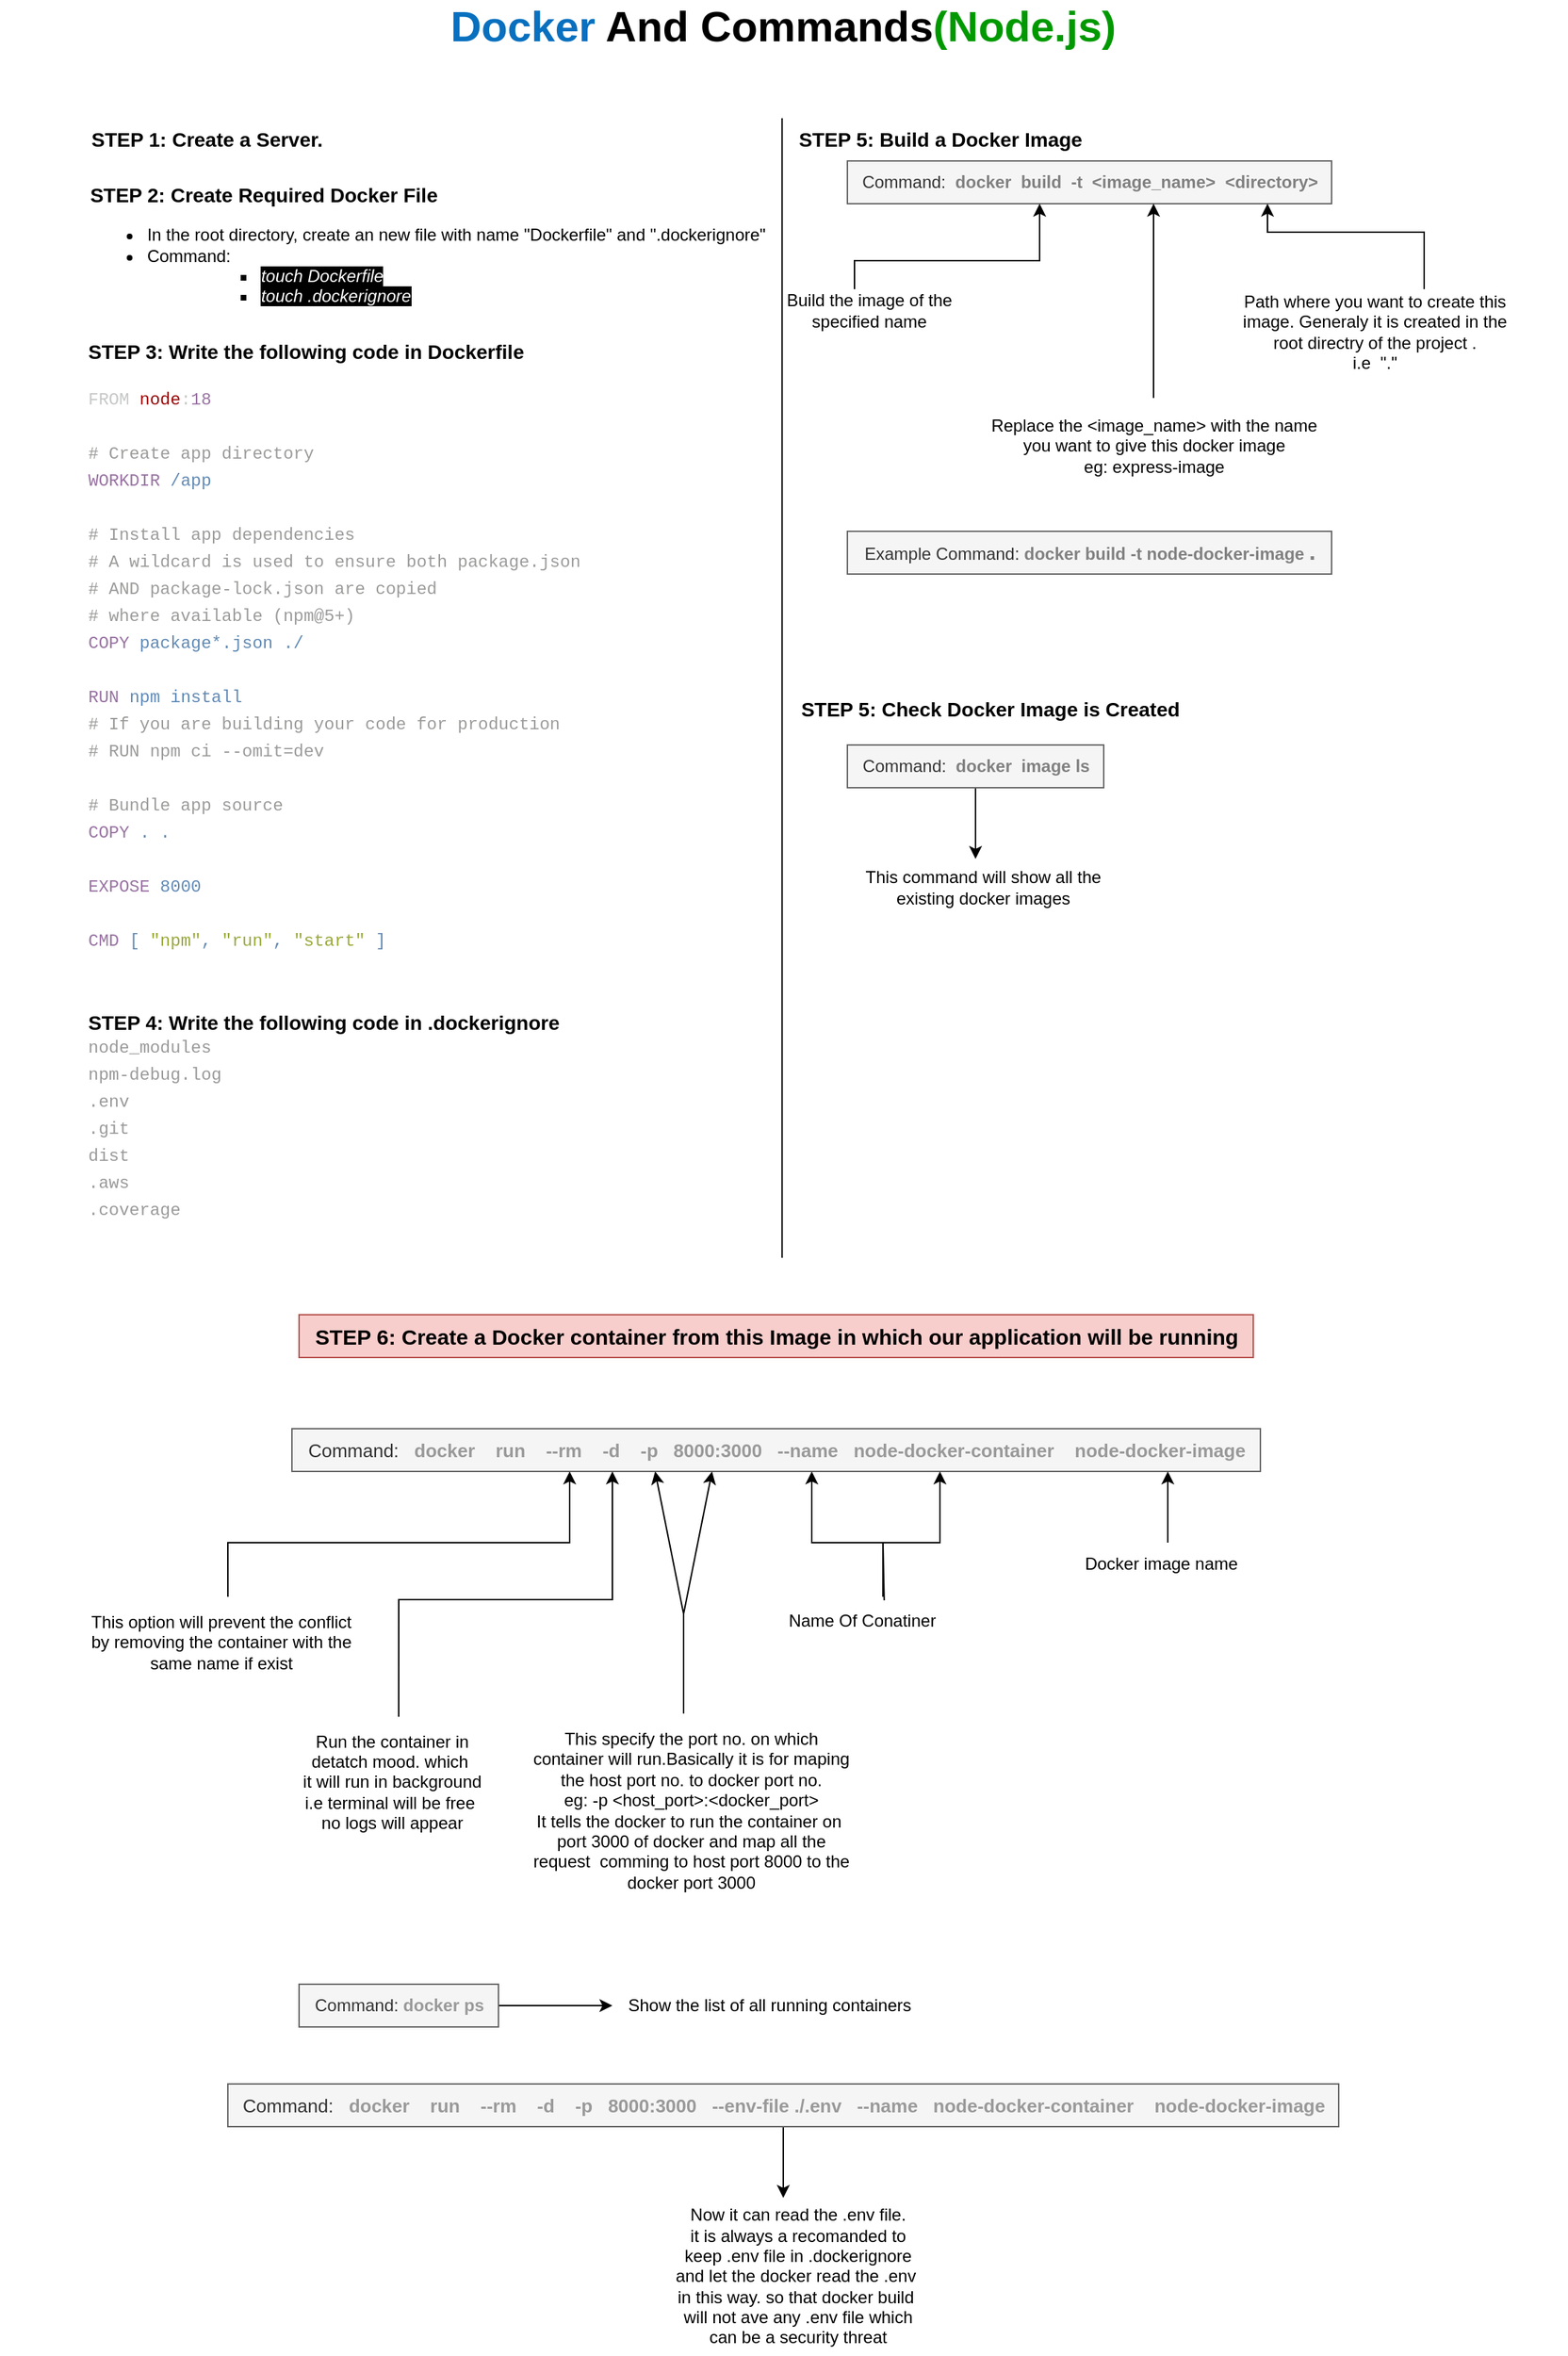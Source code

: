 <mxfile version="21.6.2" type="github">
  <diagram name="Page-1" id="8zA1Y8aCRXmYHgJdUoUw">
    <mxGraphModel dx="1434" dy="788" grid="1" gridSize="10" guides="1" tooltips="1" connect="1" arrows="1" fold="1" page="1" pageScale="1" pageWidth="1100" pageHeight="1700" math="0" shadow="0">
      <root>
        <mxCell id="0" />
        <mxCell id="1" parent="0" />
        <mxCell id="1EBvca1nWh1dLmEHwAiq-1" value="&lt;b&gt;&lt;font style=&quot;font-size: 30px;&quot;&gt;&lt;font color=&quot;#0870bf&quot;&gt;Docker&lt;/font&gt; And Commands&lt;font color=&quot;#009900&quot;&gt;(Node.js)&lt;/font&gt;&lt;/font&gt;&lt;/b&gt;" style="text;html=1;strokeColor=none;fillColor=none;align=center;verticalAlign=middle;whiteSpace=wrap;rounded=0;" parent="1" vertex="1">
          <mxGeometry y="40" width="1100" height="30" as="geometry" />
        </mxCell>
        <mxCell id="1EBvca1nWh1dLmEHwAiq-2" value="&lt;b&gt;&lt;font style=&quot;font-size: 14px;&quot;&gt;STEP 1: Create a Server.&lt;/font&gt;&lt;/b&gt;" style="text;html=1;align=center;verticalAlign=middle;resizable=0;points=[];autosize=1;strokeColor=none;fillColor=none;" parent="1" vertex="1">
          <mxGeometry x="50" y="120" width="190" height="30" as="geometry" />
        </mxCell>
        <mxCell id="1EBvca1nWh1dLmEHwAiq-3" value="&lt;div style=&quot;text-align: left; font-size: 14px;&quot;&gt;&lt;b&gt;STEP 2: Create Required Docker File&lt;/b&gt;&lt;/div&gt;&lt;div style=&quot;text-align: left;&quot;&gt;&lt;ul&gt;&lt;li&gt;In the root directory, create an new file with name &quot;Dockerfile&quot; and &quot;.dockerignore&quot;&lt;/li&gt;&lt;li&gt;&lt;span style=&quot;background-color: initial;&quot;&gt;Command:&amp;nbsp;&lt;/span&gt;&lt;/li&gt;&lt;ul&gt;&lt;ul&gt;&lt;li&gt;&lt;span style=&quot;background-color: rgb(0, 0, 0);&quot;&gt;&lt;font color=&quot;#ffffff&quot;&gt;&lt;i&gt;touch Dockerfile&lt;/i&gt;&lt;/font&gt;&lt;/span&gt;&lt;/li&gt;&lt;li&gt;&lt;span style=&quot;background-color: rgb(0, 0, 0);&quot;&gt;&lt;font color=&quot;#ffffff&quot;&gt;&lt;i&gt;touch .dockerignore&lt;/i&gt;&lt;/font&gt;&lt;/span&gt;&lt;/li&gt;&lt;/ul&gt;&lt;/ul&gt;&lt;/ul&gt;&lt;/div&gt;" style="text;html=1;align=center;verticalAlign=middle;resizable=0;points=[];autosize=1;strokeColor=none;fillColor=none;" parent="1" vertex="1">
          <mxGeometry x="50" y="160" width="500" height="110" as="geometry" />
        </mxCell>
        <mxCell id="1EBvca1nWh1dLmEHwAiq-4" value="&lt;b&gt;&lt;font style=&quot;font-size: 14px; background-color: rgb(255, 255, 255);&quot;&gt;STEP 3: Write the following code in Dockerfile&lt;br&gt;&lt;br&gt;&lt;/font&gt;&lt;/b&gt;&lt;div style=&quot;color: rgb(197, 200, 198); font-family: Consolas, &amp;quot;Courier New&amp;quot;, monospace; line-height: 19px;&quot;&gt;&lt;div&gt;&lt;span style=&quot;background-color: rgb(255, 255, 255);&quot;&gt;FROM &lt;span style=&quot;color: #9b0000;&quot;&gt;node&lt;/span&gt;:&lt;span style=&quot;color: #9872a2;&quot;&gt;18&lt;/span&gt;&lt;/span&gt;&lt;/div&gt;&lt;span style=&quot;background-color: rgb(255, 255, 255);&quot;&gt;&lt;br&gt;&lt;/span&gt;&lt;div&gt;&lt;span style=&quot;color: rgb(154, 155, 153); background-color: rgb(255, 255, 255);&quot;&gt;# Create app directory&lt;/span&gt;&lt;/div&gt;&lt;div&gt;&lt;span style=&quot;background-color: rgb(255, 255, 255);&quot;&gt;&lt;span style=&quot;color: #9872a2;&quot;&gt;WORKDIR&lt;/span&gt; &lt;span style=&quot;color: #6089b4;&quot;&gt;/app&lt;/span&gt;&lt;/span&gt;&lt;/div&gt;&lt;span style=&quot;background-color: rgb(255, 255, 255);&quot;&gt;&lt;br&gt;&lt;/span&gt;&lt;div&gt;&lt;span style=&quot;color: rgb(154, 155, 153); background-color: rgb(255, 255, 255);&quot;&gt;# Install app dependencies&lt;/span&gt;&lt;/div&gt;&lt;div&gt;&lt;span style=&quot;color: rgb(154, 155, 153); background-color: rgb(255, 255, 255);&quot;&gt;# A wildcard is used to ensure both package.json&amp;nbsp;&lt;/span&gt;&lt;/div&gt;&lt;div&gt;&lt;span style=&quot;color: rgb(154, 155, 153); background-color: rgb(255, 255, 255);&quot;&gt;# AND package-lock.json are copied&lt;/span&gt;&lt;/div&gt;&lt;div&gt;&lt;span style=&quot;color: rgb(154, 155, 153); background-color: rgb(255, 255, 255);&quot;&gt;# where available (npm@5+)&lt;/span&gt;&lt;/div&gt;&lt;div&gt;&lt;span style=&quot;background-color: rgb(255, 255, 255);&quot;&gt;&lt;span style=&quot;color: #9872a2;&quot;&gt;COPY&lt;/span&gt; &lt;span style=&quot;color: #6089b4;&quot;&gt;package*.json&lt;/span&gt; &lt;span style=&quot;color: #6089b4;&quot;&gt;./&lt;/span&gt;&lt;/span&gt;&lt;/div&gt;&lt;span style=&quot;background-color: rgb(255, 255, 255);&quot;&gt;&lt;br&gt;&lt;/span&gt;&lt;div&gt;&lt;span style=&quot;background-color: rgb(255, 255, 255);&quot;&gt;&lt;span style=&quot;color: #9872a2;&quot;&gt;RUN&lt;/span&gt; &lt;span style=&quot;color: #6089b4;&quot;&gt;npm&lt;/span&gt; &lt;span style=&quot;color: #6089b4;&quot;&gt;install&lt;/span&gt;&lt;/span&gt;&lt;/div&gt;&lt;div&gt;&lt;span style=&quot;color: rgb(154, 155, 153); background-color: rgb(255, 255, 255);&quot;&gt;# If you are building your code for production&lt;/span&gt;&lt;/div&gt;&lt;div&gt;&lt;span style=&quot;color: rgb(154, 155, 153); background-color: rgb(255, 255, 255);&quot;&gt;# RUN npm ci --omit=dev&lt;/span&gt;&lt;/div&gt;&lt;span style=&quot;background-color: rgb(255, 255, 255);&quot;&gt;&lt;br&gt;&lt;/span&gt;&lt;div&gt;&lt;span style=&quot;color: rgb(154, 155, 153); background-color: rgb(255, 255, 255);&quot;&gt;# Bundle app source&lt;/span&gt;&lt;/div&gt;&lt;div&gt;&lt;span style=&quot;background-color: rgb(255, 255, 255);&quot;&gt;&lt;span style=&quot;color: #9872a2;&quot;&gt;COPY&lt;/span&gt; &lt;span style=&quot;color: #6089b4;&quot;&gt;.&lt;/span&gt; &lt;span style=&quot;color: #6089b4;&quot;&gt;.&lt;/span&gt;&lt;/span&gt;&lt;/div&gt;&lt;span style=&quot;background-color: rgb(255, 255, 255);&quot;&gt;&lt;br&gt;&lt;/span&gt;&lt;div&gt;&lt;span style=&quot;background-color: rgb(255, 255, 255);&quot;&gt;&lt;span style=&quot;color: #9872a2;&quot;&gt;EXPOSE&lt;/span&gt; &lt;span style=&quot;color: #6089b4;&quot;&gt;8000&lt;/span&gt;&lt;/span&gt;&lt;/div&gt;&lt;span style=&quot;background-color: rgb(255, 255, 255);&quot;&gt;&lt;br&gt;&lt;/span&gt;&lt;div&gt;&lt;span style=&quot;background-color: rgb(255, 255, 255);&quot;&gt;&lt;span style=&quot;color: rgb(152, 114, 162);&quot;&gt;CMD&lt;/span&gt; &lt;span style=&quot;color: rgb(96, 137, 180);&quot;&gt;[&lt;/span&gt; &lt;span style=&quot;color: rgb(154, 168, 58);&quot;&gt;&quot;npm&quot;&lt;/span&gt;&lt;span style=&quot;color: rgb(96, 137, 180);&quot;&gt;,&lt;/span&gt; &lt;span style=&quot;color: rgb(154, 168, 58);&quot;&gt;&quot;run&quot;&lt;/span&gt;&lt;span style=&quot;color: rgb(96, 137, 180);&quot;&gt;,&lt;/span&gt; &lt;span style=&quot;color: rgb(154, 168, 58);&quot;&gt;&quot;start&quot;&lt;/span&gt; &lt;span style=&quot;color: rgb(96, 137, 180);&quot;&gt;]&lt;/span&gt;&lt;/span&gt;&lt;/div&gt;&lt;/div&gt;&lt;b&gt;&lt;font style=&quot;font-size: 14px;&quot;&gt;&lt;br&gt;&lt;/font&gt;&lt;/b&gt;" style="text;html=1;align=left;verticalAlign=middle;resizable=0;points=[];autosize=1;strokeColor=none;fillColor=none;" parent="1" vertex="1">
          <mxGeometry x="60" y="270" width="350" height="460" as="geometry" />
        </mxCell>
        <mxCell id="1EBvca1nWh1dLmEHwAiq-6" value="&lt;b&gt;&lt;font style=&quot;font-size: 14px; background-color: rgb(255, 255, 255);&quot;&gt;STEP 4: Write the following code in .dockerignore&lt;br&gt;&lt;/font&gt;&lt;/b&gt;&lt;div style=&quot;font-family: Consolas, &amp;quot;Courier New&amp;quot;, monospace; line-height: 19px;&quot;&gt;&lt;div style=&quot;&quot;&gt;&lt;span style=&quot;background-color: rgb(255, 255, 255);&quot;&gt;&lt;font style=&quot;font-size: 12px;&quot; color=&quot;#999999&quot;&gt;node_modules&lt;/font&gt;&lt;/span&gt;&lt;/div&gt;&lt;div style=&quot;&quot;&gt;&lt;span style=&quot;background-color: rgb(255, 255, 255);&quot;&gt;&lt;font style=&quot;font-size: 12px;&quot; color=&quot;#999999&quot;&gt;npm-debug.log&lt;/font&gt;&lt;/span&gt;&lt;/div&gt;&lt;div style=&quot;&quot;&gt;&lt;span style=&quot;background-color: rgb(255, 255, 255);&quot;&gt;&lt;font style=&quot;font-size: 12px;&quot; color=&quot;#999999&quot;&gt;.env&lt;/font&gt;&lt;/span&gt;&lt;/div&gt;&lt;div style=&quot;&quot;&gt;&lt;span style=&quot;background-color: rgb(255, 255, 255);&quot;&gt;&lt;font style=&quot;font-size: 12px;&quot; color=&quot;#999999&quot;&gt;.git&lt;/font&gt;&lt;/span&gt;&lt;/div&gt;&lt;div style=&quot;&quot;&gt;&lt;span style=&quot;background-color: rgb(255, 255, 255);&quot;&gt;&lt;font style=&quot;font-size: 12px;&quot; color=&quot;#999999&quot;&gt;dist&lt;/font&gt;&lt;/span&gt;&lt;/div&gt;&lt;div style=&quot;&quot;&gt;&lt;span style=&quot;background-color: rgb(255, 255, 255);&quot;&gt;&lt;font style=&quot;font-size: 12px;&quot; color=&quot;#999999&quot;&gt;.aws&lt;/font&gt;&lt;/span&gt;&lt;/div&gt;&lt;div style=&quot;&quot;&gt;&lt;span style=&quot;background-color: rgb(255, 255, 255);&quot;&gt;&lt;font style=&quot;font-size: 12px;&quot; color=&quot;#999999&quot;&gt;.coverage&lt;/font&gt;&lt;/span&gt;&lt;/div&gt;&lt;/div&gt;&lt;b&gt;&lt;font style=&quot;font-size: 14px;&quot;&gt;&lt;br&gt;&lt;/font&gt;&lt;/b&gt;" style="text;html=1;align=left;verticalAlign=middle;resizable=0;points=[];autosize=1;strokeColor=none;fillColor=none;" parent="1" vertex="1">
          <mxGeometry x="60" y="740" width="350" height="180" as="geometry" />
        </mxCell>
        <mxCell id="1EBvca1nWh1dLmEHwAiq-7" value="" style="endArrow=none;html=1;rounded=0;" parent="1" edge="1">
          <mxGeometry width="50" height="50" relative="1" as="geometry">
            <mxPoint x="549.17" y="920" as="sourcePoint" />
            <mxPoint x="549.17" y="120" as="targetPoint" />
          </mxGeometry>
        </mxCell>
        <mxCell id="1EBvca1nWh1dLmEHwAiq-10" value="&lt;font style=&quot;font-size: 14px;&quot;&gt;&lt;b&gt;STEP 5: Build a Docker Image&lt;/b&gt;&lt;/font&gt;" style="text;html=1;align=center;verticalAlign=middle;resizable=0;points=[];autosize=1;strokeColor=none;fillColor=none;" parent="1" vertex="1">
          <mxGeometry x="550" y="120" width="220" height="30" as="geometry" />
        </mxCell>
        <mxCell id="1EBvca1nWh1dLmEHwAiq-11" value="Command:&amp;nbsp;&amp;nbsp;&lt;font color=&quot;#808080&quot;&gt;&lt;b&gt;docker&amp;nbsp; build&amp;nbsp; -t&amp;nbsp; &amp;lt;image_name&amp;gt;&amp;nbsp; &amp;lt;directory&amp;gt;&lt;/b&gt;&lt;/font&gt;" style="text;html=1;align=center;verticalAlign=middle;resizable=0;points=[];autosize=1;strokeColor=#666666;fillColor=#f5f5f5;fontColor=#333333;" parent="1" vertex="1">
          <mxGeometry x="595" y="150" width="340" height="30" as="geometry" />
        </mxCell>
        <mxCell id="1EBvca1nWh1dLmEHwAiq-12" value="" style="endArrow=classic;html=1;rounded=0;" parent="1" edge="1">
          <mxGeometry width="50" height="50" relative="1" as="geometry">
            <mxPoint x="600" y="240" as="sourcePoint" />
            <mxPoint x="730" y="180" as="targetPoint" />
            <Array as="points">
              <mxPoint x="600" y="220" />
              <mxPoint x="730" y="220" />
            </Array>
          </mxGeometry>
        </mxCell>
        <mxCell id="1EBvca1nWh1dLmEHwAiq-13" value="Build the image of the &lt;br&gt;specified name" style="text;html=1;align=center;verticalAlign=middle;resizable=0;points=[];autosize=1;strokeColor=none;fillColor=none;" parent="1" vertex="1">
          <mxGeometry x="540" y="235" width="140" height="40" as="geometry" />
        </mxCell>
        <mxCell id="1EBvca1nWh1dLmEHwAiq-14" value="" style="endArrow=classic;html=1;rounded=0;exitX=0.5;exitY=-0.061;exitDx=0;exitDy=0;exitPerimeter=0;" parent="1" source="1EBvca1nWh1dLmEHwAiq-15" edge="1">
          <mxGeometry width="50" height="50" relative="1" as="geometry">
            <mxPoint x="810" y="240" as="sourcePoint" />
            <mxPoint x="810" y="180" as="targetPoint" />
          </mxGeometry>
        </mxCell>
        <mxCell id="1EBvca1nWh1dLmEHwAiq-15" value="Replace the &amp;lt;image_name&amp;gt; with the name &lt;br&gt;you want to give this docker image&lt;br&gt;eg: express-image" style="text;html=1;align=center;verticalAlign=middle;resizable=0;points=[];autosize=1;strokeColor=none;fillColor=none;" parent="1" vertex="1">
          <mxGeometry x="685" y="320" width="250" height="60" as="geometry" />
        </mxCell>
        <mxCell id="1EBvca1nWh1dLmEHwAiq-16" value="" style="endArrow=classic;html=1;rounded=0;" parent="1" edge="1">
          <mxGeometry width="50" height="50" relative="1" as="geometry">
            <mxPoint x="1000" y="240" as="sourcePoint" />
            <mxPoint x="890" y="180" as="targetPoint" />
            <Array as="points">
              <mxPoint x="1000" y="200" />
              <mxPoint x="890" y="200" />
            </Array>
          </mxGeometry>
        </mxCell>
        <mxCell id="1EBvca1nWh1dLmEHwAiq-17" value="Path where you want to create this &lt;br&gt;image. Generaly it is created in the &lt;br&gt;root directry of the project .&lt;br&gt;i.e&amp;nbsp; &quot;.&quot;" style="text;html=1;align=center;verticalAlign=middle;resizable=0;points=[];autosize=1;strokeColor=none;fillColor=none;" parent="1" vertex="1">
          <mxGeometry x="860" y="235" width="210" height="70" as="geometry" />
        </mxCell>
        <mxCell id="1EBvca1nWh1dLmEHwAiq-18" value="Example Command: &lt;b&gt;&lt;font style=&quot;font-size: 12px;&quot; color=&quot;#808080&quot;&gt;docker build -t node-docker-image &lt;/font&gt;&lt;font style=&quot;font-size: 17px;&quot; color=&quot;#808080&quot;&gt;.&lt;/font&gt;&lt;/b&gt;" style="text;html=1;align=center;verticalAlign=middle;resizable=0;points=[];autosize=1;strokeColor=#666666;fillColor=#f5f5f5;fontColor=#333333;" parent="1" vertex="1">
          <mxGeometry x="595" y="410" width="340" height="30" as="geometry" />
        </mxCell>
        <mxCell id="1EBvca1nWh1dLmEHwAiq-20" value="&lt;font style=&quot;font-size: 14px;&quot;&gt;&lt;b&gt;STEP 5: Check Docker Image is Created&lt;/b&gt;&lt;/font&gt;" style="text;html=1;align=center;verticalAlign=middle;resizable=0;points=[];autosize=1;strokeColor=none;fillColor=none;" parent="1" vertex="1">
          <mxGeometry x="550" y="520" width="290" height="30" as="geometry" />
        </mxCell>
        <mxCell id="1EBvca1nWh1dLmEHwAiq-28" value="" style="edgeStyle=orthogonalEdgeStyle;rounded=0;orthogonalLoop=1;jettySize=auto;html=1;" parent="1" source="1EBvca1nWh1dLmEHwAiq-21" edge="1">
          <mxGeometry relative="1" as="geometry">
            <mxPoint x="685" y="640" as="targetPoint" />
          </mxGeometry>
        </mxCell>
        <mxCell id="1EBvca1nWh1dLmEHwAiq-21" value="Command:&amp;nbsp;&amp;nbsp;&lt;font color=&quot;#808080&quot;&gt;&lt;b&gt;docker&amp;nbsp; image ls&lt;/b&gt;&lt;/font&gt;" style="text;html=1;align=center;verticalAlign=middle;resizable=0;points=[];autosize=1;strokeColor=#666666;fillColor=#f5f5f5;fontColor=#333333;" parent="1" vertex="1">
          <mxGeometry x="595" y="560" width="180" height="30" as="geometry" />
        </mxCell>
        <mxCell id="1EBvca1nWh1dLmEHwAiq-29" value="This command will show all the &lt;br&gt;existing docker images" style="text;html=1;align=center;verticalAlign=middle;resizable=0;points=[];autosize=1;strokeColor=none;fillColor=none;" parent="1" vertex="1">
          <mxGeometry x="595" y="640" width="190" height="40" as="geometry" />
        </mxCell>
        <mxCell id="1EBvca1nWh1dLmEHwAiq-32" value="&lt;b style=&quot;&quot;&gt;&lt;font style=&quot;font-size: 15px;&quot;&gt;STEP 6: Create a Docker container from this Image in which our application will be running&lt;/font&gt;&lt;/b&gt;" style="text;html=1;align=center;verticalAlign=middle;resizable=0;points=[];autosize=1;strokeColor=#b85450;fillColor=#f8cecc;" parent="1" vertex="1">
          <mxGeometry x="210" y="960" width="670" height="30" as="geometry" />
        </mxCell>
        <mxCell id="1EBvca1nWh1dLmEHwAiq-33" value="&lt;font style=&quot;font-size: 13px;&quot;&gt;Command:&amp;nbsp; &amp;nbsp;&lt;font color=&quot;#999999&quot; style=&quot;font-size: 13px;&quot;&gt;&lt;b style=&quot;&quot;&gt;docker&amp;nbsp; &amp;nbsp; run&amp;nbsp; &amp;nbsp; --rm&amp;nbsp; &amp;nbsp; -d&amp;nbsp; &amp;nbsp; -p&amp;nbsp; &amp;nbsp;8000:3000&amp;nbsp; &amp;nbsp;--name&amp;nbsp; &amp;nbsp;node-docker-container&amp;nbsp; &amp;nbsp; node-docker-image&lt;/b&gt;&lt;/font&gt;&lt;/font&gt;" style="text;html=1;align=center;verticalAlign=middle;resizable=0;points=[];autosize=1;strokeColor=#666666;fillColor=#f5f5f5;fontColor=#333333;" parent="1" vertex="1">
          <mxGeometry x="205" y="1040" width="680" height="30" as="geometry" />
        </mxCell>
        <mxCell id="1EBvca1nWh1dLmEHwAiq-34" value="" style="endArrow=classic;html=1;rounded=0;exitX=0.533;exitY=-0.009;exitDx=0;exitDy=0;exitPerimeter=0;" parent="1" source="1EBvca1nWh1dLmEHwAiq-44" edge="1">
          <mxGeometry width="50" height="50" relative="1" as="geometry">
            <mxPoint x="280" y="1220" as="sourcePoint" />
            <mxPoint x="430" y="1070" as="targetPoint" />
            <Array as="points">
              <mxPoint x="280" y="1160" />
              <mxPoint x="430" y="1160" />
            </Array>
          </mxGeometry>
        </mxCell>
        <mxCell id="1EBvca1nWh1dLmEHwAiq-35" value="" style="endArrow=classic;html=1;rounded=0;exitX=0.524;exitY=-0.033;exitDx=0;exitDy=0;exitPerimeter=0;" parent="1" edge="1" source="1EBvca1nWh1dLmEHwAiq-43">
          <mxGeometry width="50" height="50" relative="1" as="geometry">
            <mxPoint x="120" y="1160" as="sourcePoint" />
            <mxPoint x="400" y="1070" as="targetPoint" />
            <Array as="points">
              <mxPoint x="160" y="1120" />
              <mxPoint x="400" y="1120" />
            </Array>
          </mxGeometry>
        </mxCell>
        <mxCell id="1EBvca1nWh1dLmEHwAiq-38" value="" style="endArrow=classic;html=1;rounded=0;" parent="1" edge="1">
          <mxGeometry width="50" height="50" relative="1" as="geometry">
            <mxPoint x="480" y="1240" as="sourcePoint" />
            <mxPoint x="460" y="1070" as="targetPoint" />
            <Array as="points">
              <mxPoint x="480" y="1170" />
            </Array>
          </mxGeometry>
        </mxCell>
        <mxCell id="1EBvca1nWh1dLmEHwAiq-39" value="" style="endArrow=classic;html=1;rounded=0;" parent="1" edge="1">
          <mxGeometry width="50" height="50" relative="1" as="geometry">
            <mxPoint x="480" y="1240" as="sourcePoint" />
            <mxPoint x="500" y="1070" as="targetPoint" />
            <Array as="points">
              <mxPoint x="480" y="1170" />
            </Array>
          </mxGeometry>
        </mxCell>
        <mxCell id="1EBvca1nWh1dLmEHwAiq-40" value="" style="endArrow=classic;html=1;rounded=0;exitX=0.615;exitY=-0.067;exitDx=0;exitDy=0;exitPerimeter=0;" parent="1" source="1EBvca1nWh1dLmEHwAiq-47" edge="1">
          <mxGeometry width="50" height="50" relative="1" as="geometry">
            <mxPoint x="600" y="1160" as="sourcePoint" />
            <mxPoint x="570" y="1070" as="targetPoint" />
            <Array as="points">
              <mxPoint x="620" y="1120" />
              <mxPoint x="570" y="1120" />
            </Array>
          </mxGeometry>
        </mxCell>
        <mxCell id="1EBvca1nWh1dLmEHwAiq-41" value="" style="endArrow=classic;html=1;rounded=0;exitX=0.622;exitY=0.017;exitDx=0;exitDy=0;exitPerimeter=0;" parent="1" source="1EBvca1nWh1dLmEHwAiq-47" edge="1">
          <mxGeometry width="50" height="50" relative="1" as="geometry">
            <mxPoint x="618" y="1159" as="sourcePoint" />
            <mxPoint x="660" y="1070" as="targetPoint" />
            <Array as="points">
              <mxPoint x="620" y="1120" />
              <mxPoint x="660" y="1120" />
            </Array>
          </mxGeometry>
        </mxCell>
        <mxCell id="1EBvca1nWh1dLmEHwAiq-42" value="" style="endArrow=classic;html=1;rounded=0;" parent="1" edge="1">
          <mxGeometry width="50" height="50" relative="1" as="geometry">
            <mxPoint x="820" y="1120" as="sourcePoint" />
            <mxPoint x="820" y="1070" as="targetPoint" />
          </mxGeometry>
        </mxCell>
        <mxCell id="1EBvca1nWh1dLmEHwAiq-43" value="This option will prevent the conflict &lt;br&gt;by removing the container with the &lt;br&gt;same name if exist" style="text;html=1;align=center;verticalAlign=middle;resizable=0;points=[];autosize=1;strokeColor=none;fillColor=none;" parent="1" vertex="1">
          <mxGeometry x="50" y="1160" width="210" height="60" as="geometry" />
        </mxCell>
        <mxCell id="1EBvca1nWh1dLmEHwAiq-44" value="Run the container in &lt;br&gt;detatch mood. which&amp;nbsp;&lt;br&gt;it will run in background&lt;br&gt;i.e terminal will be free&amp;nbsp;&lt;br&gt;no logs will appear" style="text;html=1;align=center;verticalAlign=middle;resizable=0;points=[];autosize=1;strokeColor=none;fillColor=none;" parent="1" vertex="1">
          <mxGeometry x="200" y="1243" width="150" height="90" as="geometry" />
        </mxCell>
        <mxCell id="1EBvca1nWh1dLmEHwAiq-46" value="This specify the port no. on which &lt;br&gt;container will run.Basically it is for maping &lt;br&gt;the host port no. to docker port no.&lt;br&gt;eg: -p &amp;lt;host_port&amp;gt;:&amp;lt;docker_port&amp;gt;&lt;br&gt;It tells the docker to run the container on&amp;nbsp;&lt;br&gt;port 3000 of docker and map all the &lt;br&gt;request&amp;nbsp; comming to host port 8000 to the &lt;br&gt;docker port 3000" style="text;html=1;align=center;verticalAlign=middle;resizable=0;points=[];autosize=1;strokeColor=none;fillColor=none;" parent="1" vertex="1">
          <mxGeometry x="360" y="1243" width="250" height="130" as="geometry" />
        </mxCell>
        <mxCell id="1EBvca1nWh1dLmEHwAiq-47" value="Name Of Conatiner" style="text;html=1;align=center;verticalAlign=middle;resizable=0;points=[];autosize=1;strokeColor=none;fillColor=none;" parent="1" vertex="1">
          <mxGeometry x="540" y="1160" width="130" height="30" as="geometry" />
        </mxCell>
        <mxCell id="1EBvca1nWh1dLmEHwAiq-50" value="Docker image name" style="text;html=1;align=center;verticalAlign=middle;resizable=0;points=[];autosize=1;strokeColor=none;fillColor=none;" parent="1" vertex="1">
          <mxGeometry x="750" y="1120" width="130" height="30" as="geometry" />
        </mxCell>
        <mxCell id="1EBvca1nWh1dLmEHwAiq-53" value="" style="edgeStyle=orthogonalEdgeStyle;rounded=0;orthogonalLoop=1;jettySize=auto;html=1;" parent="1" source="1EBvca1nWh1dLmEHwAiq-51" edge="1">
          <mxGeometry relative="1" as="geometry">
            <mxPoint x="430" y="1445" as="targetPoint" />
          </mxGeometry>
        </mxCell>
        <mxCell id="1EBvca1nWh1dLmEHwAiq-51" value="Command: &lt;b&gt;&lt;font color=&quot;#999999&quot;&gt;docker ps&lt;/font&gt;&lt;/b&gt;" style="text;html=1;align=center;verticalAlign=middle;resizable=0;points=[];autosize=1;strokeColor=#666666;fillColor=#f5f5f5;fontColor=#333333;" parent="1" vertex="1">
          <mxGeometry x="210" y="1430" width="140" height="30" as="geometry" />
        </mxCell>
        <mxCell id="1EBvca1nWh1dLmEHwAiq-54" value="Show the list of all running containers" style="text;html=1;align=center;verticalAlign=middle;resizable=0;points=[];autosize=1;strokeColor=none;fillColor=none;" parent="1" vertex="1">
          <mxGeometry x="430" y="1430" width="220" height="30" as="geometry" />
        </mxCell>
        <mxCell id="1EBvca1nWh1dLmEHwAiq-59" value="" style="edgeStyle=orthogonalEdgeStyle;rounded=0;orthogonalLoop=1;jettySize=auto;html=1;" parent="1" source="1EBvca1nWh1dLmEHwAiq-55" edge="1">
          <mxGeometry relative="1" as="geometry">
            <mxPoint x="550" y="1580" as="targetPoint" />
          </mxGeometry>
        </mxCell>
        <mxCell id="1EBvca1nWh1dLmEHwAiq-55" value="&lt;font style=&quot;font-size: 13px;&quot;&gt;Command:&amp;nbsp; &amp;nbsp;&lt;font color=&quot;#999999&quot; style=&quot;font-size: 13px;&quot;&gt;&lt;b style=&quot;&quot;&gt;docker&amp;nbsp; &amp;nbsp; run&amp;nbsp; &amp;nbsp; --rm&amp;nbsp; &amp;nbsp; -d&amp;nbsp; &amp;nbsp; -p&amp;nbsp; &amp;nbsp;8000:3000&amp;nbsp; &amp;nbsp;--env-file ./.env&amp;nbsp; &amp;nbsp;--name&amp;nbsp; &amp;nbsp;node-docker-container&amp;nbsp; &amp;nbsp; node-docker-image&lt;/b&gt;&lt;/font&gt;&lt;/font&gt;" style="text;html=1;align=center;verticalAlign=middle;resizable=0;points=[];autosize=1;strokeColor=#666666;fillColor=#f5f5f5;fontColor=#333333;" parent="1" vertex="1">
          <mxGeometry x="160" y="1500" width="780" height="30" as="geometry" />
        </mxCell>
        <mxCell id="1EBvca1nWh1dLmEHwAiq-58" value="Now it can read the .env file.&lt;br&gt;it is always a recomanded to&lt;br&gt;keep .env file in .dockerignore&lt;br&gt;and let the docker read the .env&amp;nbsp;&lt;br&gt;in this way. so that docker build&amp;nbsp;&lt;br&gt;will not ave any .env file which &lt;br&gt;can be a security threat" style="text;html=1;align=center;verticalAlign=middle;resizable=0;points=[];autosize=1;strokeColor=none;fillColor=none;" parent="1" vertex="1">
          <mxGeometry x="460" y="1580" width="200" height="110" as="geometry" />
        </mxCell>
      </root>
    </mxGraphModel>
  </diagram>
</mxfile>
